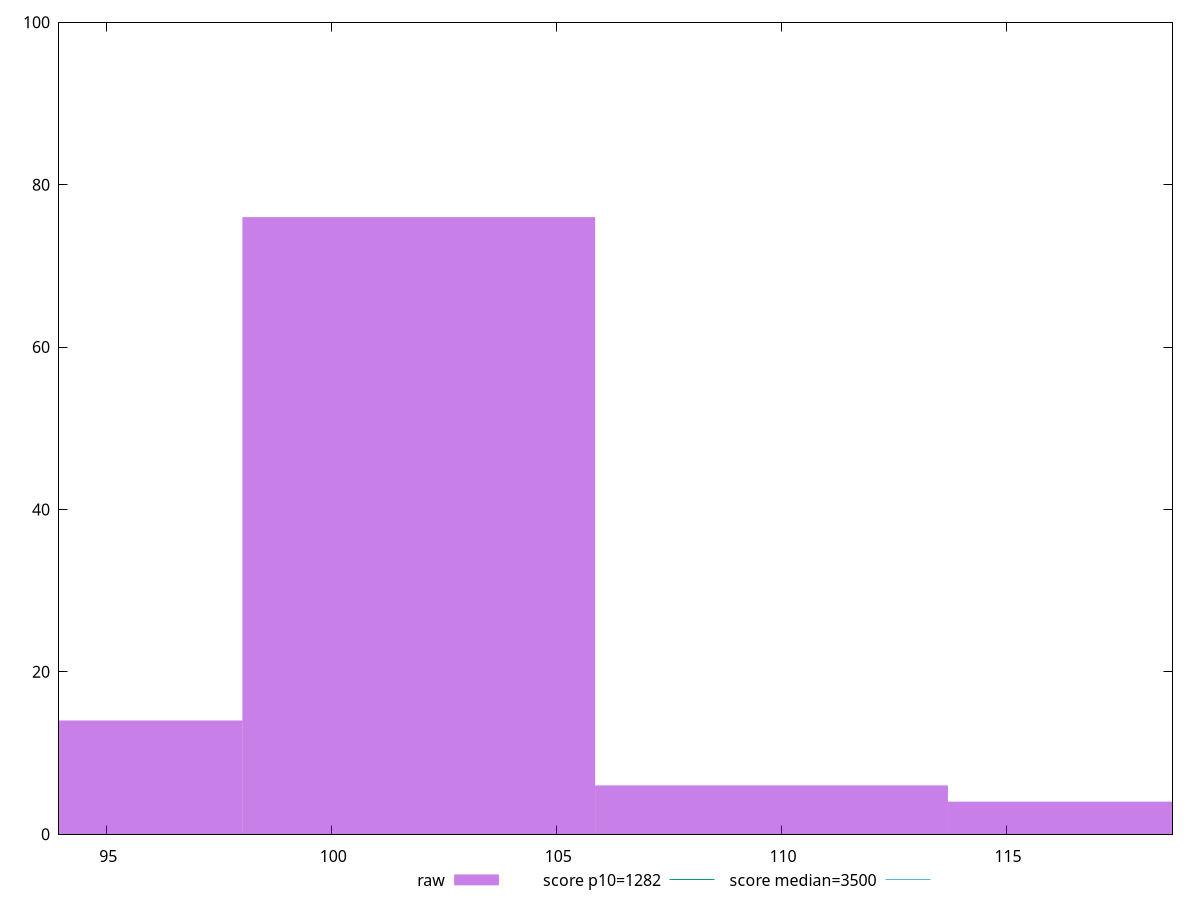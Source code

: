 reset

$raw <<EOF
101.94527808635827 76
109.78722255453968 6
94.10333361817686 14
117.62916702272108 4
EOF

set key outside below
set boxwidth 7.8419444681814054
set xrange [93.94800000000002:118.69999999999999]
set yrange [0:100]
set trange [0:100]
set style fill transparent solid 0.5 noborder

set parametric
set terminal svg size 640, 490 enhanced background rgb 'white'
set output "report_00018_2021-02-10T15-25-16.877Z/bootup-time/samples/pages+cached+noadtech/raw/histogram.svg"

plot $raw title "raw" with boxes, \
     1282,t title "score p10=1282", \
     3500,t title "score median=3500"

reset
